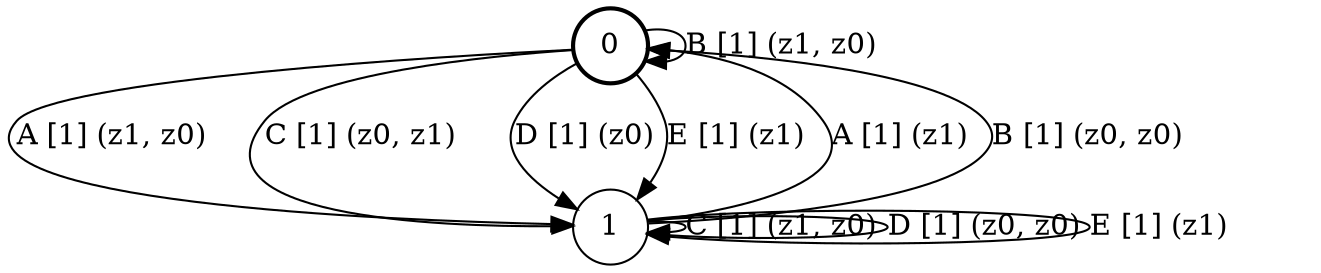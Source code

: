 # generated file, don't try to modify
# command: dot -Tpng <filename> > tree.png
digraph Automaton {
    node [shape = circle];
    0 [style = "bold"];
    0 -> 1 [label = "A [1] (z1, z0) "];
    0 -> 0 [label = "B [1] (z1, z0) "];
    0 -> 1 [label = "C [1] (z0, z1) "];
    0 -> 1 [label = "D [1] (z0) "];
    0 -> 1 [label = "E [1] (z1) "];
    1 -> 0 [label = "A [1] (z1) "];
    1 -> 0 [label = "B [1] (z0, z0) "];
    1 -> 1 [label = "C [1] (z1, z0) "];
    1 -> 1 [label = "D [1] (z0, z0) "];
    1 -> 1 [label = "E [1] (z1) "];
}
